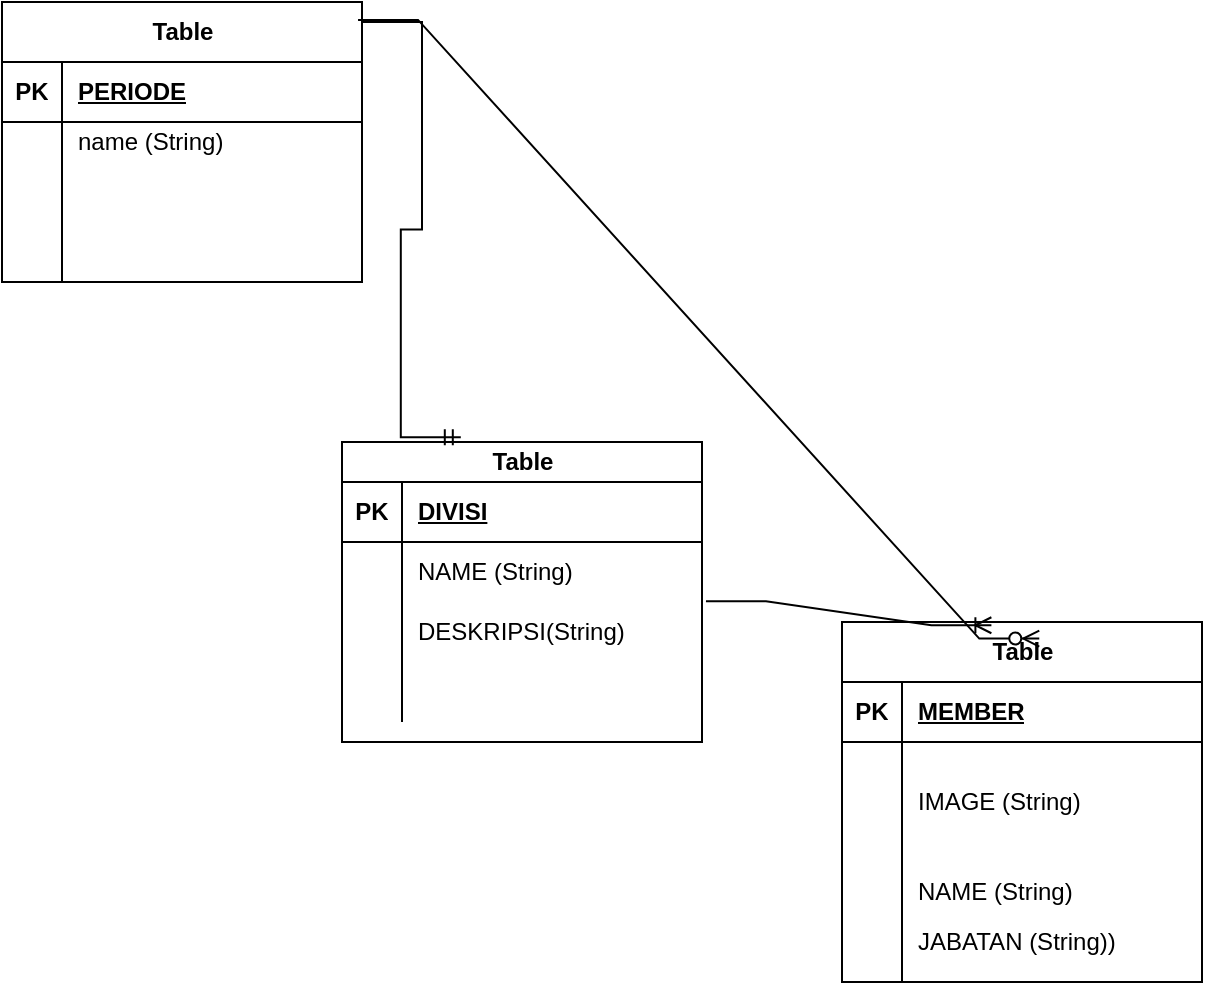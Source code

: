 <mxfile version="24.7.5">
  <diagram name="Page-1" id="GpiEe5JjE5_2JKefZypE">
    <mxGraphModel dx="780" dy="504" grid="1" gridSize="10" guides="1" tooltips="1" connect="1" arrows="1" fold="1" page="1" pageScale="1" pageWidth="850" pageHeight="1100" math="0" shadow="0">
      <root>
        <mxCell id="0" />
        <mxCell id="1" parent="0" />
        <mxCell id="eQVfmOVS_AR7TfCtyMmK-1" value="Table" style="shape=table;startSize=20;container=1;collapsible=1;childLayout=tableLayout;fixedRows=1;rowLines=0;fontStyle=1;align=center;resizeLast=1;html=1;" vertex="1" parent="1">
          <mxGeometry x="300" y="290" width="180" height="150" as="geometry" />
        </mxCell>
        <mxCell id="eQVfmOVS_AR7TfCtyMmK-2" value="" style="shape=tableRow;horizontal=0;startSize=0;swimlaneHead=0;swimlaneBody=0;fillColor=none;collapsible=0;dropTarget=0;points=[[0,0.5],[1,0.5]];portConstraint=eastwest;top=0;left=0;right=0;bottom=1;" vertex="1" parent="eQVfmOVS_AR7TfCtyMmK-1">
          <mxGeometry y="20" width="180" height="30" as="geometry" />
        </mxCell>
        <mxCell id="eQVfmOVS_AR7TfCtyMmK-3" value="PK" style="shape=partialRectangle;connectable=0;fillColor=none;top=0;left=0;bottom=0;right=0;fontStyle=1;overflow=hidden;whiteSpace=wrap;html=1;" vertex="1" parent="eQVfmOVS_AR7TfCtyMmK-2">
          <mxGeometry width="30" height="30" as="geometry">
            <mxRectangle width="30" height="30" as="alternateBounds" />
          </mxGeometry>
        </mxCell>
        <mxCell id="eQVfmOVS_AR7TfCtyMmK-4" value="DIVISI" style="shape=partialRectangle;connectable=0;fillColor=none;top=0;left=0;bottom=0;right=0;align=left;spacingLeft=6;fontStyle=5;overflow=hidden;whiteSpace=wrap;html=1;" vertex="1" parent="eQVfmOVS_AR7TfCtyMmK-2">
          <mxGeometry x="30" width="150" height="30" as="geometry">
            <mxRectangle width="150" height="30" as="alternateBounds" />
          </mxGeometry>
        </mxCell>
        <mxCell id="eQVfmOVS_AR7TfCtyMmK-5" value="" style="shape=tableRow;horizontal=0;startSize=0;swimlaneHead=0;swimlaneBody=0;fillColor=none;collapsible=0;dropTarget=0;points=[[0,0.5],[1,0.5]];portConstraint=eastwest;top=0;left=0;right=0;bottom=0;" vertex="1" parent="eQVfmOVS_AR7TfCtyMmK-1">
          <mxGeometry y="50" width="180" height="30" as="geometry" />
        </mxCell>
        <mxCell id="eQVfmOVS_AR7TfCtyMmK-6" value="" style="shape=partialRectangle;connectable=0;fillColor=none;top=0;left=0;bottom=0;right=0;editable=1;overflow=hidden;whiteSpace=wrap;html=1;" vertex="1" parent="eQVfmOVS_AR7TfCtyMmK-5">
          <mxGeometry width="30" height="30" as="geometry">
            <mxRectangle width="30" height="30" as="alternateBounds" />
          </mxGeometry>
        </mxCell>
        <mxCell id="eQVfmOVS_AR7TfCtyMmK-7" value="NAME (String)" style="shape=partialRectangle;connectable=0;fillColor=none;top=0;left=0;bottom=0;right=0;align=left;spacingLeft=6;overflow=hidden;whiteSpace=wrap;html=1;" vertex="1" parent="eQVfmOVS_AR7TfCtyMmK-5">
          <mxGeometry x="30" width="150" height="30" as="geometry">
            <mxRectangle width="150" height="30" as="alternateBounds" />
          </mxGeometry>
        </mxCell>
        <mxCell id="eQVfmOVS_AR7TfCtyMmK-8" value="" style="shape=tableRow;horizontal=0;startSize=0;swimlaneHead=0;swimlaneBody=0;fillColor=none;collapsible=0;dropTarget=0;points=[[0,0.5],[1,0.5]];portConstraint=eastwest;top=0;left=0;right=0;bottom=0;" vertex="1" parent="eQVfmOVS_AR7TfCtyMmK-1">
          <mxGeometry y="80" width="180" height="30" as="geometry" />
        </mxCell>
        <mxCell id="eQVfmOVS_AR7TfCtyMmK-9" value="" style="shape=partialRectangle;connectable=0;fillColor=none;top=0;left=0;bottom=0;right=0;editable=1;overflow=hidden;whiteSpace=wrap;html=1;" vertex="1" parent="eQVfmOVS_AR7TfCtyMmK-8">
          <mxGeometry width="30" height="30" as="geometry">
            <mxRectangle width="30" height="30" as="alternateBounds" />
          </mxGeometry>
        </mxCell>
        <mxCell id="eQVfmOVS_AR7TfCtyMmK-10" value="DESKRIPSI(String)" style="shape=partialRectangle;connectable=0;fillColor=none;top=0;left=0;bottom=0;right=0;align=left;spacingLeft=6;overflow=hidden;whiteSpace=wrap;html=1;" vertex="1" parent="eQVfmOVS_AR7TfCtyMmK-8">
          <mxGeometry x="30" width="150" height="30" as="geometry">
            <mxRectangle width="150" height="30" as="alternateBounds" />
          </mxGeometry>
        </mxCell>
        <mxCell id="eQVfmOVS_AR7TfCtyMmK-11" value="" style="shape=tableRow;horizontal=0;startSize=0;swimlaneHead=0;swimlaneBody=0;fillColor=none;collapsible=0;dropTarget=0;points=[[0,0.5],[1,0.5]];portConstraint=eastwest;top=0;left=0;right=0;bottom=0;" vertex="1" parent="eQVfmOVS_AR7TfCtyMmK-1">
          <mxGeometry y="110" width="180" height="30" as="geometry" />
        </mxCell>
        <mxCell id="eQVfmOVS_AR7TfCtyMmK-12" value="" style="shape=partialRectangle;connectable=0;fillColor=none;top=0;left=0;bottom=0;right=0;editable=1;overflow=hidden;whiteSpace=wrap;html=1;" vertex="1" parent="eQVfmOVS_AR7TfCtyMmK-11">
          <mxGeometry width="30" height="30" as="geometry">
            <mxRectangle width="30" height="30" as="alternateBounds" />
          </mxGeometry>
        </mxCell>
        <mxCell id="eQVfmOVS_AR7TfCtyMmK-13" value="" style="shape=partialRectangle;connectable=0;fillColor=none;top=0;left=0;bottom=0;right=0;align=left;spacingLeft=6;overflow=hidden;whiteSpace=wrap;html=1;" vertex="1" parent="eQVfmOVS_AR7TfCtyMmK-11">
          <mxGeometry x="30" width="150" height="30" as="geometry">
            <mxRectangle width="150" height="30" as="alternateBounds" />
          </mxGeometry>
        </mxCell>
        <mxCell id="eQVfmOVS_AR7TfCtyMmK-14" value="Table" style="shape=table;startSize=30;container=1;collapsible=1;childLayout=tableLayout;fixedRows=1;rowLines=0;fontStyle=1;align=center;resizeLast=1;html=1;" vertex="1" parent="1">
          <mxGeometry x="550" y="380" width="180" height="180" as="geometry" />
        </mxCell>
        <mxCell id="eQVfmOVS_AR7TfCtyMmK-15" value="" style="shape=tableRow;horizontal=0;startSize=0;swimlaneHead=0;swimlaneBody=0;fillColor=none;collapsible=0;dropTarget=0;points=[[0,0.5],[1,0.5]];portConstraint=eastwest;top=0;left=0;right=0;bottom=1;" vertex="1" parent="eQVfmOVS_AR7TfCtyMmK-14">
          <mxGeometry y="30" width="180" height="30" as="geometry" />
        </mxCell>
        <mxCell id="eQVfmOVS_AR7TfCtyMmK-16" value="PK" style="shape=partialRectangle;connectable=0;fillColor=none;top=0;left=0;bottom=0;right=0;fontStyle=1;overflow=hidden;whiteSpace=wrap;html=1;" vertex="1" parent="eQVfmOVS_AR7TfCtyMmK-15">
          <mxGeometry width="30" height="30" as="geometry">
            <mxRectangle width="30" height="30" as="alternateBounds" />
          </mxGeometry>
        </mxCell>
        <mxCell id="eQVfmOVS_AR7TfCtyMmK-17" value="MEMBER" style="shape=partialRectangle;connectable=0;fillColor=none;top=0;left=0;bottom=0;right=0;align=left;spacingLeft=6;fontStyle=5;overflow=hidden;whiteSpace=wrap;html=1;" vertex="1" parent="eQVfmOVS_AR7TfCtyMmK-15">
          <mxGeometry x="30" width="150" height="30" as="geometry">
            <mxRectangle width="150" height="30" as="alternateBounds" />
          </mxGeometry>
        </mxCell>
        <mxCell id="eQVfmOVS_AR7TfCtyMmK-18" value="" style="shape=tableRow;horizontal=0;startSize=0;swimlaneHead=0;swimlaneBody=0;fillColor=none;collapsible=0;dropTarget=0;points=[[0,0.5],[1,0.5]];portConstraint=eastwest;top=0;left=0;right=0;bottom=0;" vertex="1" parent="eQVfmOVS_AR7TfCtyMmK-14">
          <mxGeometry y="60" width="180" height="60" as="geometry" />
        </mxCell>
        <mxCell id="eQVfmOVS_AR7TfCtyMmK-19" value="" style="shape=partialRectangle;connectable=0;fillColor=none;top=0;left=0;bottom=0;right=0;editable=1;overflow=hidden;whiteSpace=wrap;html=1;" vertex="1" parent="eQVfmOVS_AR7TfCtyMmK-18">
          <mxGeometry width="30" height="60" as="geometry">
            <mxRectangle width="30" height="60" as="alternateBounds" />
          </mxGeometry>
        </mxCell>
        <mxCell id="eQVfmOVS_AR7TfCtyMmK-20" value="IMAGE (String)" style="shape=partialRectangle;connectable=0;fillColor=none;top=0;left=0;bottom=0;right=0;align=left;spacingLeft=6;overflow=hidden;whiteSpace=wrap;html=1;" vertex="1" parent="eQVfmOVS_AR7TfCtyMmK-18">
          <mxGeometry x="30" width="150" height="60" as="geometry">
            <mxRectangle width="150" height="60" as="alternateBounds" />
          </mxGeometry>
        </mxCell>
        <mxCell id="eQVfmOVS_AR7TfCtyMmK-21" value="" style="shape=tableRow;horizontal=0;startSize=0;swimlaneHead=0;swimlaneBody=0;fillColor=none;collapsible=0;dropTarget=0;points=[[0,0.5],[1,0.5]];portConstraint=eastwest;top=0;left=0;right=0;bottom=0;" vertex="1" parent="eQVfmOVS_AR7TfCtyMmK-14">
          <mxGeometry y="120" width="180" height="30" as="geometry" />
        </mxCell>
        <mxCell id="eQVfmOVS_AR7TfCtyMmK-22" value="" style="shape=partialRectangle;connectable=0;fillColor=none;top=0;left=0;bottom=0;right=0;editable=1;overflow=hidden;whiteSpace=wrap;html=1;" vertex="1" parent="eQVfmOVS_AR7TfCtyMmK-21">
          <mxGeometry width="30" height="30" as="geometry">
            <mxRectangle width="30" height="30" as="alternateBounds" />
          </mxGeometry>
        </mxCell>
        <mxCell id="eQVfmOVS_AR7TfCtyMmK-23" value="NAME (String)" style="shape=partialRectangle;connectable=0;fillColor=none;top=0;left=0;bottom=0;right=0;align=left;spacingLeft=6;overflow=hidden;whiteSpace=wrap;html=1;" vertex="1" parent="eQVfmOVS_AR7TfCtyMmK-21">
          <mxGeometry x="30" width="150" height="30" as="geometry">
            <mxRectangle width="150" height="30" as="alternateBounds" />
          </mxGeometry>
        </mxCell>
        <mxCell id="eQVfmOVS_AR7TfCtyMmK-24" value="" style="shape=tableRow;horizontal=0;startSize=0;swimlaneHead=0;swimlaneBody=0;fillColor=none;collapsible=0;dropTarget=0;points=[[0,0.5],[1,0.5]];portConstraint=eastwest;top=0;left=0;right=0;bottom=0;" vertex="1" parent="eQVfmOVS_AR7TfCtyMmK-14">
          <mxGeometry y="150" width="180" height="30" as="geometry" />
        </mxCell>
        <mxCell id="eQVfmOVS_AR7TfCtyMmK-25" value="" style="shape=partialRectangle;connectable=0;fillColor=none;top=0;left=0;bottom=0;right=0;editable=1;overflow=hidden;whiteSpace=wrap;html=1;" vertex="1" parent="eQVfmOVS_AR7TfCtyMmK-24">
          <mxGeometry width="30" height="30" as="geometry">
            <mxRectangle width="30" height="30" as="alternateBounds" />
          </mxGeometry>
        </mxCell>
        <mxCell id="eQVfmOVS_AR7TfCtyMmK-26" value="JABATAN (String))&lt;div&gt;&lt;br&gt;&lt;/div&gt;" style="shape=partialRectangle;connectable=0;fillColor=none;top=0;left=0;bottom=0;right=0;align=left;spacingLeft=6;overflow=hidden;whiteSpace=wrap;html=1;" vertex="1" parent="eQVfmOVS_AR7TfCtyMmK-24">
          <mxGeometry x="30" width="150" height="30" as="geometry">
            <mxRectangle width="150" height="30" as="alternateBounds" />
          </mxGeometry>
        </mxCell>
        <mxCell id="eQVfmOVS_AR7TfCtyMmK-27" value="Table" style="shape=table;startSize=30;container=1;collapsible=1;childLayout=tableLayout;fixedRows=1;rowLines=0;fontStyle=1;align=center;resizeLast=1;html=1;" vertex="1" parent="1">
          <mxGeometry x="130" y="70" width="180" height="140" as="geometry" />
        </mxCell>
        <mxCell id="eQVfmOVS_AR7TfCtyMmK-28" value="" style="shape=tableRow;horizontal=0;startSize=0;swimlaneHead=0;swimlaneBody=0;fillColor=none;collapsible=0;dropTarget=0;points=[[0,0.5],[1,0.5]];portConstraint=eastwest;top=0;left=0;right=0;bottom=1;" vertex="1" parent="eQVfmOVS_AR7TfCtyMmK-27">
          <mxGeometry y="30" width="180" height="30" as="geometry" />
        </mxCell>
        <mxCell id="eQVfmOVS_AR7TfCtyMmK-29" value="PK" style="shape=partialRectangle;connectable=0;fillColor=none;top=0;left=0;bottom=0;right=0;fontStyle=1;overflow=hidden;whiteSpace=wrap;html=1;" vertex="1" parent="eQVfmOVS_AR7TfCtyMmK-28">
          <mxGeometry width="30" height="30" as="geometry">
            <mxRectangle width="30" height="30" as="alternateBounds" />
          </mxGeometry>
        </mxCell>
        <mxCell id="eQVfmOVS_AR7TfCtyMmK-30" value="PERIODE" style="shape=partialRectangle;connectable=0;fillColor=none;top=0;left=0;bottom=0;right=0;align=left;spacingLeft=6;fontStyle=5;overflow=hidden;whiteSpace=wrap;html=1;" vertex="1" parent="eQVfmOVS_AR7TfCtyMmK-28">
          <mxGeometry x="30" width="150" height="30" as="geometry">
            <mxRectangle width="150" height="30" as="alternateBounds" />
          </mxGeometry>
        </mxCell>
        <mxCell id="eQVfmOVS_AR7TfCtyMmK-31" value="" style="shape=tableRow;horizontal=0;startSize=0;swimlaneHead=0;swimlaneBody=0;fillColor=none;collapsible=0;dropTarget=0;points=[[0,0.5],[1,0.5]];portConstraint=eastwest;top=0;left=0;right=0;bottom=0;" vertex="1" parent="eQVfmOVS_AR7TfCtyMmK-27">
          <mxGeometry y="60" width="180" height="20" as="geometry" />
        </mxCell>
        <mxCell id="eQVfmOVS_AR7TfCtyMmK-32" value="" style="shape=partialRectangle;connectable=0;fillColor=none;top=0;left=0;bottom=0;right=0;editable=1;overflow=hidden;whiteSpace=wrap;html=1;" vertex="1" parent="eQVfmOVS_AR7TfCtyMmK-31">
          <mxGeometry width="30" height="20" as="geometry">
            <mxRectangle width="30" height="20" as="alternateBounds" />
          </mxGeometry>
        </mxCell>
        <mxCell id="eQVfmOVS_AR7TfCtyMmK-33" value="name (String)" style="shape=partialRectangle;connectable=0;fillColor=none;top=0;left=0;bottom=0;right=0;align=left;spacingLeft=6;overflow=hidden;whiteSpace=wrap;html=1;" vertex="1" parent="eQVfmOVS_AR7TfCtyMmK-31">
          <mxGeometry x="30" width="150" height="20" as="geometry">
            <mxRectangle width="150" height="20" as="alternateBounds" />
          </mxGeometry>
        </mxCell>
        <mxCell id="eQVfmOVS_AR7TfCtyMmK-34" value="" style="shape=tableRow;horizontal=0;startSize=0;swimlaneHead=0;swimlaneBody=0;fillColor=none;collapsible=0;dropTarget=0;points=[[0,0.5],[1,0.5]];portConstraint=eastwest;top=0;left=0;right=0;bottom=0;" vertex="1" parent="eQVfmOVS_AR7TfCtyMmK-27">
          <mxGeometry y="80" width="180" height="30" as="geometry" />
        </mxCell>
        <mxCell id="eQVfmOVS_AR7TfCtyMmK-35" value="" style="shape=partialRectangle;connectable=0;fillColor=none;top=0;left=0;bottom=0;right=0;editable=1;overflow=hidden;whiteSpace=wrap;html=1;" vertex="1" parent="eQVfmOVS_AR7TfCtyMmK-34">
          <mxGeometry width="30" height="30" as="geometry">
            <mxRectangle width="30" height="30" as="alternateBounds" />
          </mxGeometry>
        </mxCell>
        <mxCell id="eQVfmOVS_AR7TfCtyMmK-36" value="" style="shape=partialRectangle;connectable=0;fillColor=none;top=0;left=0;bottom=0;right=0;align=left;spacingLeft=6;overflow=hidden;whiteSpace=wrap;html=1;" vertex="1" parent="eQVfmOVS_AR7TfCtyMmK-34">
          <mxGeometry x="30" width="150" height="30" as="geometry">
            <mxRectangle width="150" height="30" as="alternateBounds" />
          </mxGeometry>
        </mxCell>
        <mxCell id="eQVfmOVS_AR7TfCtyMmK-37" value="" style="shape=tableRow;horizontal=0;startSize=0;swimlaneHead=0;swimlaneBody=0;fillColor=none;collapsible=0;dropTarget=0;points=[[0,0.5],[1,0.5]];portConstraint=eastwest;top=0;left=0;right=0;bottom=0;" vertex="1" parent="eQVfmOVS_AR7TfCtyMmK-27">
          <mxGeometry y="110" width="180" height="30" as="geometry" />
        </mxCell>
        <mxCell id="eQVfmOVS_AR7TfCtyMmK-38" value="" style="shape=partialRectangle;connectable=0;fillColor=none;top=0;left=0;bottom=0;right=0;editable=1;overflow=hidden;whiteSpace=wrap;html=1;" vertex="1" parent="eQVfmOVS_AR7TfCtyMmK-37">
          <mxGeometry width="30" height="30" as="geometry">
            <mxRectangle width="30" height="30" as="alternateBounds" />
          </mxGeometry>
        </mxCell>
        <mxCell id="eQVfmOVS_AR7TfCtyMmK-39" value="" style="shape=partialRectangle;connectable=0;fillColor=none;top=0;left=0;bottom=0;right=0;align=left;spacingLeft=6;overflow=hidden;whiteSpace=wrap;html=1;" vertex="1" parent="eQVfmOVS_AR7TfCtyMmK-37">
          <mxGeometry x="30" width="150" height="30" as="geometry">
            <mxRectangle width="150" height="30" as="alternateBounds" />
          </mxGeometry>
        </mxCell>
        <mxCell id="eQVfmOVS_AR7TfCtyMmK-40" value="" style="edgeStyle=entityRelationEdgeStyle;fontSize=12;html=1;endArrow=ERmandOne;rounded=0;exitX=1;exitY=0.071;exitDx=0;exitDy=0;exitPerimeter=0;entryX=0.33;entryY=-0.016;entryDx=0;entryDy=0;entryPerimeter=0;" edge="1" parent="1" source="eQVfmOVS_AR7TfCtyMmK-27" target="eQVfmOVS_AR7TfCtyMmK-1">
          <mxGeometry width="100" height="100" relative="1" as="geometry">
            <mxPoint x="330" y="440" as="sourcePoint" />
            <mxPoint x="470" y="450" as="targetPoint" />
            <Array as="points">
              <mxPoint x="330" y="440" />
              <mxPoint x="400" y="180" />
              <mxPoint x="490" y="250" />
              <mxPoint x="480" y="160" />
            </Array>
          </mxGeometry>
        </mxCell>
        <mxCell id="eQVfmOVS_AR7TfCtyMmK-41" value="" style="edgeStyle=entityRelationEdgeStyle;fontSize=12;html=1;endArrow=ERoneToMany;rounded=0;entryX=0.415;entryY=0.009;entryDx=0;entryDy=0;entryPerimeter=0;exitX=1.011;exitY=-0.011;exitDx=0;exitDy=0;exitPerimeter=0;" edge="1" parent="1" source="eQVfmOVS_AR7TfCtyMmK-8" target="eQVfmOVS_AR7TfCtyMmK-14">
          <mxGeometry width="100" height="100" relative="1" as="geometry">
            <mxPoint x="350" y="380" as="sourcePoint" />
            <mxPoint x="450" y="280" as="targetPoint" />
          </mxGeometry>
        </mxCell>
        <mxCell id="eQVfmOVS_AR7TfCtyMmK-42" value="" style="edgeStyle=entityRelationEdgeStyle;fontSize=12;html=1;endArrow=ERzeroToMany;endFill=1;rounded=0;exitX=0.989;exitY=0.064;exitDx=0;exitDy=0;exitPerimeter=0;entryX=0.548;entryY=0.046;entryDx=0;entryDy=0;entryPerimeter=0;" edge="1" parent="1" source="eQVfmOVS_AR7TfCtyMmK-27" target="eQVfmOVS_AR7TfCtyMmK-14">
          <mxGeometry width="100" height="100" relative="1" as="geometry">
            <mxPoint x="350" y="380" as="sourcePoint" />
            <mxPoint x="450" y="280" as="targetPoint" />
          </mxGeometry>
        </mxCell>
      </root>
    </mxGraphModel>
  </diagram>
</mxfile>
